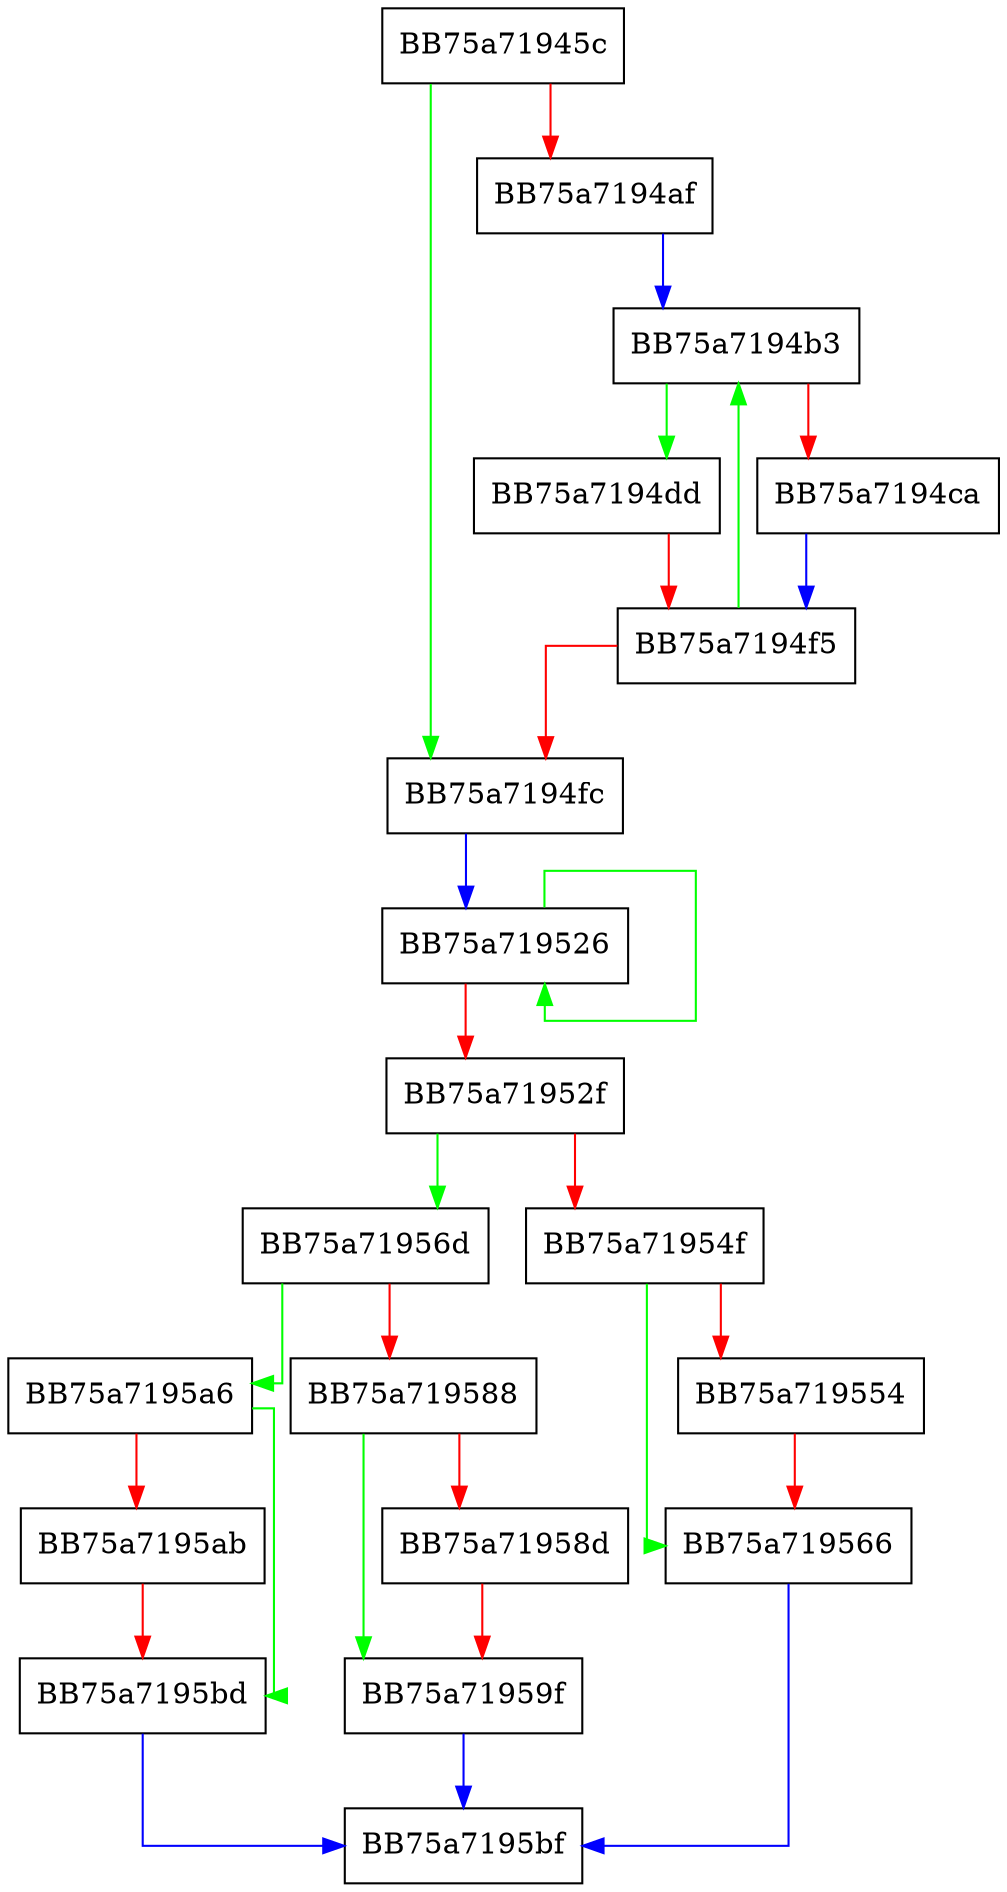 digraph GetHostCPUType {
  node [shape="box"];
  graph [splines=ortho];
  BB75a71945c -> BB75a7194fc [color="green"];
  BB75a71945c -> BB75a7194af [color="red"];
  BB75a7194af -> BB75a7194b3 [color="blue"];
  BB75a7194b3 -> BB75a7194dd [color="green"];
  BB75a7194b3 -> BB75a7194ca [color="red"];
  BB75a7194ca -> BB75a7194f5 [color="blue"];
  BB75a7194dd -> BB75a7194f5 [color="red"];
  BB75a7194f5 -> BB75a7194b3 [color="green"];
  BB75a7194f5 -> BB75a7194fc [color="red"];
  BB75a7194fc -> BB75a719526 [color="blue"];
  BB75a719526 -> BB75a719526 [color="green"];
  BB75a719526 -> BB75a71952f [color="red"];
  BB75a71952f -> BB75a71956d [color="green"];
  BB75a71952f -> BB75a71954f [color="red"];
  BB75a71954f -> BB75a719566 [color="green"];
  BB75a71954f -> BB75a719554 [color="red"];
  BB75a719554 -> BB75a719566 [color="red"];
  BB75a719566 -> BB75a7195bf [color="blue"];
  BB75a71956d -> BB75a7195a6 [color="green"];
  BB75a71956d -> BB75a719588 [color="red"];
  BB75a719588 -> BB75a71959f [color="green"];
  BB75a719588 -> BB75a71958d [color="red"];
  BB75a71958d -> BB75a71959f [color="red"];
  BB75a71959f -> BB75a7195bf [color="blue"];
  BB75a7195a6 -> BB75a7195bd [color="green"];
  BB75a7195a6 -> BB75a7195ab [color="red"];
  BB75a7195ab -> BB75a7195bd [color="red"];
  BB75a7195bd -> BB75a7195bf [color="blue"];
}